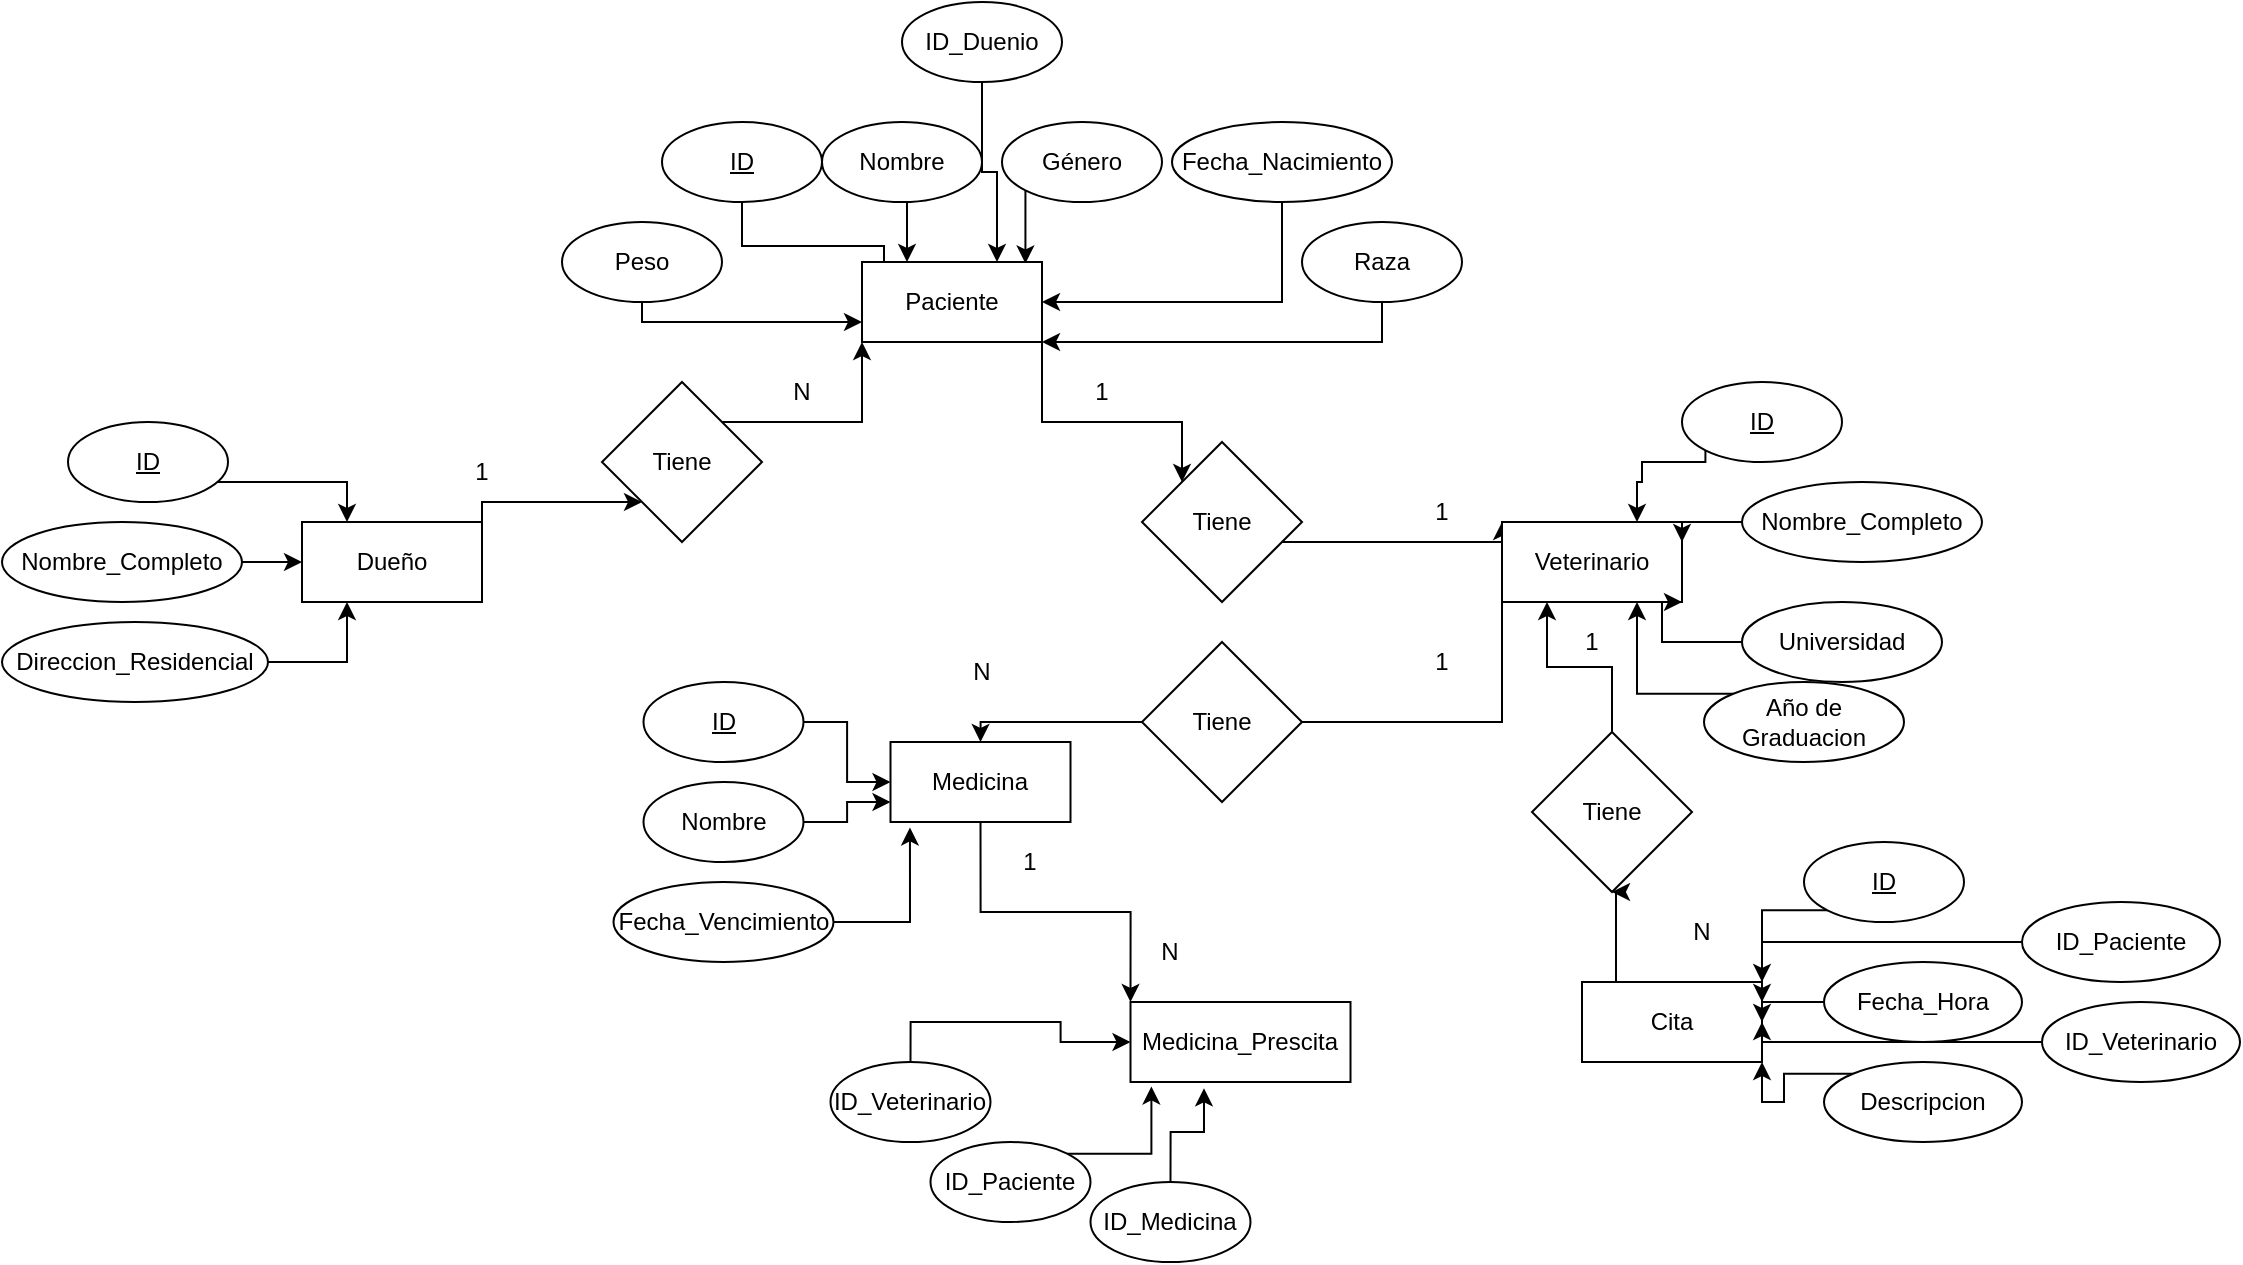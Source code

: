 <mxfile version="21.6.6" type="github">
  <diagram name="Página-1" id="gaglXOY1fkiQmku1G0-f">
    <mxGraphModel dx="1469" dy="638" grid="1" gridSize="10" guides="1" tooltips="1" connect="1" arrows="1" fold="1" page="1" pageScale="1" pageWidth="827" pageHeight="1169" math="0" shadow="0">
      <root>
        <mxCell id="0" />
        <mxCell id="1" parent="0" />
        <mxCell id="pG8nJ7djlk1emytkM-Li-5" style="edgeStyle=orthogonalEdgeStyle;rounded=0;orthogonalLoop=1;jettySize=auto;html=1;exitX=0.5;exitY=1;exitDx=0;exitDy=0;entryX=0.103;entryY=0.018;entryDx=0;entryDy=0;entryPerimeter=0;" edge="1" parent="1" source="pG8nJ7djlk1emytkM-Li-3" target="pG8nJ7djlk1emytkM-Li-18">
          <mxGeometry relative="1" as="geometry">
            <mxPoint x="780.0" y="325" as="targetPoint" />
            <Array as="points">
              <mxPoint x="710" y="302" />
              <mxPoint x="781" y="302" />
              <mxPoint x="781" y="325" />
              <mxPoint x="779" y="325" />
            </Array>
          </mxGeometry>
        </mxCell>
        <mxCell id="pG8nJ7djlk1emytkM-Li-3" value="&lt;u&gt;ID&lt;/u&gt;" style="ellipse;whiteSpace=wrap;html=1;" vertex="1" parent="1">
          <mxGeometry x="670" y="240" width="80" height="40" as="geometry" />
        </mxCell>
        <mxCell id="pG8nJ7djlk1emytkM-Li-8" style="edgeStyle=orthogonalEdgeStyle;rounded=0;orthogonalLoop=1;jettySize=auto;html=1;exitX=0.5;exitY=1;exitDx=0;exitDy=0;entryX=0.25;entryY=0;entryDx=0;entryDy=0;" edge="1" parent="1" source="pG8nJ7djlk1emytkM-Li-6" target="pG8nJ7djlk1emytkM-Li-18">
          <mxGeometry relative="1" as="geometry">
            <mxPoint x="793.096" y="307.369" as="targetPoint" />
          </mxGeometry>
        </mxCell>
        <mxCell id="pG8nJ7djlk1emytkM-Li-6" value="Nombre" style="ellipse;whiteSpace=wrap;html=1;" vertex="1" parent="1">
          <mxGeometry x="750" y="240" width="80" height="40" as="geometry" />
        </mxCell>
        <mxCell id="pG8nJ7djlk1emytkM-Li-16" style="edgeStyle=orthogonalEdgeStyle;rounded=0;orthogonalLoop=1;jettySize=auto;html=1;exitX=0.5;exitY=1;exitDx=0;exitDy=0;entryX=1;entryY=0.5;entryDx=0;entryDy=0;" edge="1" parent="1" source="pG8nJ7djlk1emytkM-Li-7" target="pG8nJ7djlk1emytkM-Li-18">
          <mxGeometry relative="1" as="geometry">
            <mxPoint x="870.0" y="325" as="targetPoint" />
          </mxGeometry>
        </mxCell>
        <mxCell id="pG8nJ7djlk1emytkM-Li-7" value="Fecha_Nacimiento" style="ellipse;whiteSpace=wrap;html=1;" vertex="1" parent="1">
          <mxGeometry x="925" y="240" width="110" height="40" as="geometry" />
        </mxCell>
        <mxCell id="pG8nJ7djlk1emytkM-Li-11" style="edgeStyle=orthogonalEdgeStyle;rounded=0;orthogonalLoop=1;jettySize=auto;html=1;exitX=0.5;exitY=1;exitDx=0;exitDy=0;entryX=0;entryY=0.75;entryDx=0;entryDy=0;" edge="1" parent="1" source="pG8nJ7djlk1emytkM-Li-10" target="pG8nJ7djlk1emytkM-Li-18">
          <mxGeometry relative="1" as="geometry">
            <mxPoint x="793.096" y="342.631" as="targetPoint" />
            <Array as="points">
              <mxPoint x="660" y="340" />
            </Array>
          </mxGeometry>
        </mxCell>
        <mxCell id="pG8nJ7djlk1emytkM-Li-10" value="Peso" style="ellipse;whiteSpace=wrap;html=1;" vertex="1" parent="1">
          <mxGeometry x="620" y="290" width="80" height="40" as="geometry" />
        </mxCell>
        <mxCell id="pG8nJ7djlk1emytkM-Li-12" value="Raza" style="ellipse;whiteSpace=wrap;html=1;" vertex="1" parent="1">
          <mxGeometry x="990" y="290" width="80" height="40" as="geometry" />
        </mxCell>
        <mxCell id="pG8nJ7djlk1emytkM-Li-15" style="edgeStyle=orthogonalEdgeStyle;rounded=0;orthogonalLoop=1;jettySize=auto;html=1;exitX=0;exitY=1;exitDx=0;exitDy=0;entryX=0.908;entryY=0.018;entryDx=0;entryDy=0;entryPerimeter=0;" edge="1" parent="1" source="pG8nJ7djlk1emytkM-Li-14" target="pG8nJ7djlk1emytkM-Li-18">
          <mxGeometry relative="1" as="geometry">
            <mxPoint x="856.904" y="307.369" as="targetPoint" />
          </mxGeometry>
        </mxCell>
        <mxCell id="pG8nJ7djlk1emytkM-Li-14" value="Género" style="ellipse;whiteSpace=wrap;html=1;" vertex="1" parent="1">
          <mxGeometry x="840" y="240" width="80" height="40" as="geometry" />
        </mxCell>
        <mxCell id="pG8nJ7djlk1emytkM-Li-19" value="" style="edgeStyle=orthogonalEdgeStyle;rounded=0;orthogonalLoop=1;jettySize=auto;html=1;exitX=0.5;exitY=1;exitDx=0;exitDy=0;entryX=1;entryY=1;entryDx=0;entryDy=0;entryPerimeter=0;" edge="1" parent="1" source="pG8nJ7djlk1emytkM-Li-12" target="pG8nJ7djlk1emytkM-Li-18">
          <mxGeometry relative="1" as="geometry">
            <mxPoint x="1030" y="330" as="sourcePoint" />
            <mxPoint x="856.904" y="342.631" as="targetPoint" />
            <Array as="points">
              <mxPoint x="1030" y="350" />
            </Array>
          </mxGeometry>
        </mxCell>
        <mxCell id="pG8nJ7djlk1emytkM-Li-46" style="edgeStyle=orthogonalEdgeStyle;rounded=0;orthogonalLoop=1;jettySize=auto;html=1;exitX=1;exitY=1;exitDx=0;exitDy=0;entryX=0;entryY=0;entryDx=0;entryDy=0;" edge="1" parent="1" source="pG8nJ7djlk1emytkM-Li-48" target="pG8nJ7djlk1emytkM-Li-29">
          <mxGeometry relative="1" as="geometry">
            <Array as="points">
              <mxPoint x="1090" y="450" />
            </Array>
          </mxGeometry>
        </mxCell>
        <mxCell id="pG8nJ7djlk1emytkM-Li-18" value="Paciente" style="rounded=0;whiteSpace=wrap;html=1;" vertex="1" parent="1">
          <mxGeometry x="770" y="310" width="90" height="40" as="geometry" />
        </mxCell>
        <mxCell id="pG8nJ7djlk1emytkM-Li-43" style="edgeStyle=orthogonalEdgeStyle;rounded=0;orthogonalLoop=1;jettySize=auto;html=1;exitX=1;exitY=0;exitDx=0;exitDy=0;entryX=0;entryY=1;entryDx=0;entryDy=0;" edge="1" parent="1" source="pG8nJ7djlk1emytkM-Li-44" target="pG8nJ7djlk1emytkM-Li-18">
          <mxGeometry relative="1" as="geometry" />
        </mxCell>
        <mxCell id="pG8nJ7djlk1emytkM-Li-20" value="Dueño" style="rounded=0;whiteSpace=wrap;html=1;" vertex="1" parent="1">
          <mxGeometry x="490" y="440" width="90" height="40" as="geometry" />
        </mxCell>
        <mxCell id="pG8nJ7djlk1emytkM-Li-26" style="edgeStyle=orthogonalEdgeStyle;rounded=0;orthogonalLoop=1;jettySize=auto;html=1;exitX=1;exitY=1;exitDx=0;exitDy=0;entryX=0.25;entryY=0;entryDx=0;entryDy=0;" edge="1" parent="1" source="pG8nJ7djlk1emytkM-Li-21" target="pG8nJ7djlk1emytkM-Li-20">
          <mxGeometry relative="1" as="geometry">
            <Array as="points">
              <mxPoint x="441" y="420" />
              <mxPoint x="513" y="420" />
            </Array>
          </mxGeometry>
        </mxCell>
        <mxCell id="pG8nJ7djlk1emytkM-Li-21" value="&lt;u&gt;ID&lt;/u&gt;" style="ellipse;whiteSpace=wrap;html=1;" vertex="1" parent="1">
          <mxGeometry x="373" y="390" width="80" height="40" as="geometry" />
        </mxCell>
        <mxCell id="pG8nJ7djlk1emytkM-Li-23" style="edgeStyle=orthogonalEdgeStyle;rounded=0;orthogonalLoop=1;jettySize=auto;html=1;exitX=0.5;exitY=1;exitDx=0;exitDy=0;entryX=0.75;entryY=0;entryDx=0;entryDy=0;" edge="1" parent="1" source="pG8nJ7djlk1emytkM-Li-22" target="pG8nJ7djlk1emytkM-Li-18">
          <mxGeometry relative="1" as="geometry">
            <Array as="points">
              <mxPoint x="830" y="265" />
              <mxPoint x="837" y="265" />
            </Array>
          </mxGeometry>
        </mxCell>
        <mxCell id="pG8nJ7djlk1emytkM-Li-22" value="ID_Duenio" style="ellipse;whiteSpace=wrap;html=1;" vertex="1" parent="1">
          <mxGeometry x="790" y="180" width="80" height="40" as="geometry" />
        </mxCell>
        <mxCell id="pG8nJ7djlk1emytkM-Li-27" style="edgeStyle=orthogonalEdgeStyle;rounded=0;orthogonalLoop=1;jettySize=auto;html=1;entryX=0;entryY=0.5;entryDx=0;entryDy=0;" edge="1" parent="1" source="pG8nJ7djlk1emytkM-Li-24" target="pG8nJ7djlk1emytkM-Li-20">
          <mxGeometry relative="1" as="geometry" />
        </mxCell>
        <mxCell id="pG8nJ7djlk1emytkM-Li-24" value="Nombre_Completo" style="ellipse;whiteSpace=wrap;html=1;" vertex="1" parent="1">
          <mxGeometry x="340" y="440" width="120" height="40" as="geometry" />
        </mxCell>
        <mxCell id="pG8nJ7djlk1emytkM-Li-28" style="edgeStyle=orthogonalEdgeStyle;rounded=0;orthogonalLoop=1;jettySize=auto;html=1;exitX=1;exitY=0.5;exitDx=0;exitDy=0;entryX=0.25;entryY=1;entryDx=0;entryDy=0;" edge="1" parent="1" source="pG8nJ7djlk1emytkM-Li-25" target="pG8nJ7djlk1emytkM-Li-20">
          <mxGeometry relative="1" as="geometry" />
        </mxCell>
        <mxCell id="pG8nJ7djlk1emytkM-Li-25" value="Direccion_Residencial" style="ellipse;whiteSpace=wrap;html=1;" vertex="1" parent="1">
          <mxGeometry x="340" y="490" width="133" height="40" as="geometry" />
        </mxCell>
        <mxCell id="pG8nJ7djlk1emytkM-Li-83" style="edgeStyle=orthogonalEdgeStyle;rounded=0;orthogonalLoop=1;jettySize=auto;html=1;exitX=0;exitY=1;exitDx=0;exitDy=0;entryX=0.5;entryY=0;entryDx=0;entryDy=0;" edge="1" parent="1" source="pG8nJ7djlk1emytkM-Li-84" target="pG8nJ7djlk1emytkM-Li-39">
          <mxGeometry relative="1" as="geometry">
            <mxPoint x="1020" y="530" as="targetPoint" />
            <Array as="points">
              <mxPoint x="829" y="540" />
            </Array>
          </mxGeometry>
        </mxCell>
        <mxCell id="pG8nJ7djlk1emytkM-Li-29" value="Veterinario" style="rounded=0;whiteSpace=wrap;html=1;" vertex="1" parent="1">
          <mxGeometry x="1090" y="440" width="90" height="40" as="geometry" />
        </mxCell>
        <mxCell id="pG8nJ7djlk1emytkM-Li-35" style="edgeStyle=orthogonalEdgeStyle;rounded=0;orthogonalLoop=1;jettySize=auto;html=1;exitX=0;exitY=0.5;exitDx=0;exitDy=0;entryX=1;entryY=0.25;entryDx=0;entryDy=0;" edge="1" parent="1" source="pG8nJ7djlk1emytkM-Li-30" target="pG8nJ7djlk1emytkM-Li-29">
          <mxGeometry relative="1" as="geometry" />
        </mxCell>
        <mxCell id="pG8nJ7djlk1emytkM-Li-30" value="Nombre_Completo" style="ellipse;whiteSpace=wrap;html=1;" vertex="1" parent="1">
          <mxGeometry x="1210" y="420" width="120" height="40" as="geometry" />
        </mxCell>
        <mxCell id="pG8nJ7djlk1emytkM-Li-36" style="edgeStyle=orthogonalEdgeStyle;rounded=0;orthogonalLoop=1;jettySize=auto;html=1;exitX=0;exitY=0.5;exitDx=0;exitDy=0;entryX=1;entryY=1;entryDx=0;entryDy=0;" edge="1" parent="1" source="pG8nJ7djlk1emytkM-Li-31" target="pG8nJ7djlk1emytkM-Li-29">
          <mxGeometry relative="1" as="geometry">
            <Array as="points">
              <mxPoint x="1170" y="500" />
              <mxPoint x="1170" y="480" />
            </Array>
          </mxGeometry>
        </mxCell>
        <mxCell id="pG8nJ7djlk1emytkM-Li-31" value="Universidad" style="ellipse;whiteSpace=wrap;html=1;" vertex="1" parent="1">
          <mxGeometry x="1210" y="480" width="100" height="40" as="geometry" />
        </mxCell>
        <mxCell id="pG8nJ7djlk1emytkM-Li-34" style="edgeStyle=orthogonalEdgeStyle;rounded=0;orthogonalLoop=1;jettySize=auto;html=1;exitX=0;exitY=1;exitDx=0;exitDy=0;entryX=0.75;entryY=0;entryDx=0;entryDy=0;" edge="1" parent="1" source="pG8nJ7djlk1emytkM-Li-32" target="pG8nJ7djlk1emytkM-Li-29">
          <mxGeometry relative="1" as="geometry">
            <Array as="points">
              <mxPoint x="1192" y="410" />
              <mxPoint x="1160" y="410" />
              <mxPoint x="1160" y="420" />
              <mxPoint x="1157" y="420" />
            </Array>
          </mxGeometry>
        </mxCell>
        <mxCell id="pG8nJ7djlk1emytkM-Li-32" value="&lt;u&gt;ID&lt;/u&gt;" style="ellipse;whiteSpace=wrap;html=1;" vertex="1" parent="1">
          <mxGeometry x="1180" y="370" width="80" height="40" as="geometry" />
        </mxCell>
        <mxCell id="pG8nJ7djlk1emytkM-Li-37" style="edgeStyle=orthogonalEdgeStyle;rounded=0;orthogonalLoop=1;jettySize=auto;html=1;exitX=0;exitY=0;exitDx=0;exitDy=0;entryX=0.75;entryY=1;entryDx=0;entryDy=0;" edge="1" parent="1" source="pG8nJ7djlk1emytkM-Li-33" target="pG8nJ7djlk1emytkM-Li-29">
          <mxGeometry relative="1" as="geometry">
            <Array as="points">
              <mxPoint x="1158" y="526" />
            </Array>
          </mxGeometry>
        </mxCell>
        <mxCell id="pG8nJ7djlk1emytkM-Li-33" value="Año de Graduacion" style="ellipse;whiteSpace=wrap;html=1;" vertex="1" parent="1">
          <mxGeometry x="1191" y="520" width="100" height="40" as="geometry" />
        </mxCell>
        <mxCell id="pG8nJ7djlk1emytkM-Li-62" style="edgeStyle=orthogonalEdgeStyle;rounded=0;orthogonalLoop=1;jettySize=auto;html=1;exitX=0.5;exitY=0;exitDx=0;exitDy=0;entryX=0.25;entryY=1;entryDx=0;entryDy=0;" edge="1" parent="1" source="pG8nJ7djlk1emytkM-Li-68" target="pG8nJ7djlk1emytkM-Li-29">
          <mxGeometry relative="1" as="geometry" />
        </mxCell>
        <mxCell id="pG8nJ7djlk1emytkM-Li-38" value="Cita" style="rounded=0;whiteSpace=wrap;html=1;" vertex="1" parent="1">
          <mxGeometry x="1130" y="670" width="90" height="40" as="geometry" />
        </mxCell>
        <mxCell id="pG8nJ7djlk1emytkM-Li-81" style="edgeStyle=orthogonalEdgeStyle;rounded=0;orthogonalLoop=1;jettySize=auto;html=1;exitX=0.5;exitY=1;exitDx=0;exitDy=0;entryX=0;entryY=0;entryDx=0;entryDy=0;" edge="1" parent="1" source="pG8nJ7djlk1emytkM-Li-39" target="pG8nJ7djlk1emytkM-Li-72">
          <mxGeometry relative="1" as="geometry" />
        </mxCell>
        <mxCell id="pG8nJ7djlk1emytkM-Li-39" value="Medicina" style="rounded=0;whiteSpace=wrap;html=1;" vertex="1" parent="1">
          <mxGeometry x="784.25" y="550" width="90" height="40" as="geometry" />
        </mxCell>
        <mxCell id="pG8nJ7djlk1emytkM-Li-65" style="edgeStyle=orthogonalEdgeStyle;rounded=0;orthogonalLoop=1;jettySize=auto;html=1;exitX=1;exitY=0.5;exitDx=0;exitDy=0;entryX=0;entryY=0.5;entryDx=0;entryDy=0;" edge="1" parent="1" source="pG8nJ7djlk1emytkM-Li-40" target="pG8nJ7djlk1emytkM-Li-39">
          <mxGeometry relative="1" as="geometry" />
        </mxCell>
        <mxCell id="pG8nJ7djlk1emytkM-Li-40" value="&lt;u&gt;ID&lt;/u&gt;" style="ellipse;whiteSpace=wrap;html=1;" vertex="1" parent="1">
          <mxGeometry x="660.75" y="520" width="80" height="40" as="geometry" />
        </mxCell>
        <mxCell id="pG8nJ7djlk1emytkM-Li-66" style="edgeStyle=orthogonalEdgeStyle;rounded=0;orthogonalLoop=1;jettySize=auto;html=1;exitX=1;exitY=0.5;exitDx=0;exitDy=0;entryX=0;entryY=0.75;entryDx=0;entryDy=0;" edge="1" parent="1" source="pG8nJ7djlk1emytkM-Li-41" target="pG8nJ7djlk1emytkM-Li-39">
          <mxGeometry relative="1" as="geometry" />
        </mxCell>
        <mxCell id="pG8nJ7djlk1emytkM-Li-41" value="Nombre" style="ellipse;whiteSpace=wrap;html=1;" vertex="1" parent="1">
          <mxGeometry x="660.75" y="570" width="80" height="40" as="geometry" />
        </mxCell>
        <mxCell id="pG8nJ7djlk1emytkM-Li-67" style="edgeStyle=orthogonalEdgeStyle;rounded=0;orthogonalLoop=1;jettySize=auto;html=1;exitX=1;exitY=0.5;exitDx=0;exitDy=0;entryX=0.108;entryY=1.068;entryDx=0;entryDy=0;entryPerimeter=0;" edge="1" parent="1" source="pG8nJ7djlk1emytkM-Li-42" target="pG8nJ7djlk1emytkM-Li-39">
          <mxGeometry relative="1" as="geometry" />
        </mxCell>
        <mxCell id="pG8nJ7djlk1emytkM-Li-42" value="Fecha_Vencimiento" style="ellipse;whiteSpace=wrap;html=1;" vertex="1" parent="1">
          <mxGeometry x="645.75" y="620" width="110" height="40" as="geometry" />
        </mxCell>
        <mxCell id="pG8nJ7djlk1emytkM-Li-45" value="" style="edgeStyle=orthogonalEdgeStyle;rounded=0;orthogonalLoop=1;jettySize=auto;html=1;exitX=1;exitY=0;exitDx=0;exitDy=0;entryX=0;entryY=1;entryDx=0;entryDy=0;" edge="1" parent="1" source="pG8nJ7djlk1emytkM-Li-20" target="pG8nJ7djlk1emytkM-Li-44">
          <mxGeometry relative="1" as="geometry">
            <mxPoint x="580" y="440" as="sourcePoint" />
            <mxPoint x="770" y="350" as="targetPoint" />
            <Array as="points">
              <mxPoint x="580" y="430" />
            </Array>
          </mxGeometry>
        </mxCell>
        <mxCell id="pG8nJ7djlk1emytkM-Li-44" value="Tiene" style="rhombus;whiteSpace=wrap;html=1;" vertex="1" parent="1">
          <mxGeometry x="640" y="370" width="80" height="80" as="geometry" />
        </mxCell>
        <mxCell id="pG8nJ7djlk1emytkM-Li-47" value="" style="edgeStyle=orthogonalEdgeStyle;rounded=0;orthogonalLoop=1;jettySize=auto;html=1;exitX=1;exitY=1;exitDx=0;exitDy=0;entryX=0;entryY=0;entryDx=0;entryDy=0;" edge="1" parent="1" source="pG8nJ7djlk1emytkM-Li-18" target="pG8nJ7djlk1emytkM-Li-48">
          <mxGeometry relative="1" as="geometry">
            <mxPoint x="860" y="350" as="sourcePoint" />
            <mxPoint x="1090" y="440" as="targetPoint" />
            <Array as="points">
              <mxPoint x="860" y="390" />
              <mxPoint x="930" y="390" />
            </Array>
          </mxGeometry>
        </mxCell>
        <mxCell id="pG8nJ7djlk1emytkM-Li-48" value="Tiene" style="rhombus;whiteSpace=wrap;html=1;" vertex="1" parent="1">
          <mxGeometry x="910" y="400" width="80" height="80" as="geometry" />
        </mxCell>
        <mxCell id="pG8nJ7djlk1emytkM-Li-49" value="1" style="text;html=1;strokeColor=none;fillColor=none;align=center;verticalAlign=middle;whiteSpace=wrap;rounded=0;" vertex="1" parent="1">
          <mxGeometry x="550" y="400" width="60" height="30" as="geometry" />
        </mxCell>
        <mxCell id="pG8nJ7djlk1emytkM-Li-50" value="N" style="text;html=1;strokeColor=none;fillColor=none;align=center;verticalAlign=middle;whiteSpace=wrap;rounded=0;" vertex="1" parent="1">
          <mxGeometry x="710" y="360" width="60" height="30" as="geometry" />
        </mxCell>
        <mxCell id="pG8nJ7djlk1emytkM-Li-57" style="edgeStyle=orthogonalEdgeStyle;rounded=0;orthogonalLoop=1;jettySize=auto;html=1;exitX=0;exitY=1;exitDx=0;exitDy=0;entryX=1;entryY=0;entryDx=0;entryDy=0;" edge="1" parent="1" source="pG8nJ7djlk1emytkM-Li-51" target="pG8nJ7djlk1emytkM-Li-38">
          <mxGeometry relative="1" as="geometry" />
        </mxCell>
        <mxCell id="pG8nJ7djlk1emytkM-Li-51" value="&lt;u&gt;ID&lt;/u&gt;" style="ellipse;whiteSpace=wrap;html=1;" vertex="1" parent="1">
          <mxGeometry x="1241" y="600" width="80" height="40" as="geometry" />
        </mxCell>
        <mxCell id="pG8nJ7djlk1emytkM-Li-58" style="edgeStyle=orthogonalEdgeStyle;rounded=0;orthogonalLoop=1;jettySize=auto;html=1;exitX=0;exitY=0.5;exitDx=0;exitDy=0;entryX=1;entryY=0.5;entryDx=0;entryDy=0;" edge="1" parent="1" source="pG8nJ7djlk1emytkM-Li-52" target="pG8nJ7djlk1emytkM-Li-38">
          <mxGeometry relative="1" as="geometry" />
        </mxCell>
        <mxCell id="pG8nJ7djlk1emytkM-Li-52" value="Fecha_Hora" style="ellipse;whiteSpace=wrap;html=1;" vertex="1" parent="1">
          <mxGeometry x="1251" y="660" width="99" height="40" as="geometry" />
        </mxCell>
        <mxCell id="pG8nJ7djlk1emytkM-Li-59" style="edgeStyle=orthogonalEdgeStyle;rounded=0;orthogonalLoop=1;jettySize=auto;html=1;exitX=0;exitY=0;exitDx=0;exitDy=0;entryX=1;entryY=1;entryDx=0;entryDy=0;" edge="1" parent="1" source="pG8nJ7djlk1emytkM-Li-53" target="pG8nJ7djlk1emytkM-Li-38">
          <mxGeometry relative="1" as="geometry" />
        </mxCell>
        <mxCell id="pG8nJ7djlk1emytkM-Li-53" value="Descripcion" style="ellipse;whiteSpace=wrap;html=1;" vertex="1" parent="1">
          <mxGeometry x="1251" y="710" width="99" height="40" as="geometry" />
        </mxCell>
        <mxCell id="pG8nJ7djlk1emytkM-Li-61" style="edgeStyle=orthogonalEdgeStyle;rounded=0;orthogonalLoop=1;jettySize=auto;html=1;exitX=0;exitY=0.5;exitDx=0;exitDy=0;entryX=1;entryY=0.25;entryDx=0;entryDy=0;" edge="1" parent="1" source="pG8nJ7djlk1emytkM-Li-54" target="pG8nJ7djlk1emytkM-Li-38">
          <mxGeometry relative="1" as="geometry">
            <Array as="points">
              <mxPoint x="1220" y="650" />
            </Array>
          </mxGeometry>
        </mxCell>
        <mxCell id="pG8nJ7djlk1emytkM-Li-54" value="ID_Paciente" style="ellipse;whiteSpace=wrap;html=1;" vertex="1" parent="1">
          <mxGeometry x="1350" y="630" width="99" height="40" as="geometry" />
        </mxCell>
        <mxCell id="pG8nJ7djlk1emytkM-Li-60" style="edgeStyle=orthogonalEdgeStyle;rounded=0;orthogonalLoop=1;jettySize=auto;html=1;exitX=0;exitY=0.5;exitDx=0;exitDy=0;entryX=1;entryY=0.5;entryDx=0;entryDy=0;" edge="1" parent="1" source="pG8nJ7djlk1emytkM-Li-56" target="pG8nJ7djlk1emytkM-Li-38">
          <mxGeometry relative="1" as="geometry">
            <Array as="points">
              <mxPoint x="1220" y="700" />
            </Array>
          </mxGeometry>
        </mxCell>
        <mxCell id="pG8nJ7djlk1emytkM-Li-56" value="ID_Veterinario" style="ellipse;whiteSpace=wrap;html=1;" vertex="1" parent="1">
          <mxGeometry x="1360" y="680" width="99" height="40" as="geometry" />
        </mxCell>
        <mxCell id="pG8nJ7djlk1emytkM-Li-63" value="1" style="text;html=1;strokeColor=none;fillColor=none;align=center;verticalAlign=middle;whiteSpace=wrap;rounded=0;" vertex="1" parent="1">
          <mxGeometry x="860" y="360" width="60" height="30" as="geometry" />
        </mxCell>
        <mxCell id="pG8nJ7djlk1emytkM-Li-64" value="1" style="text;html=1;strokeColor=none;fillColor=none;align=center;verticalAlign=middle;whiteSpace=wrap;rounded=0;" vertex="1" parent="1">
          <mxGeometry x="1030" y="420" width="60" height="30" as="geometry" />
        </mxCell>
        <mxCell id="pG8nJ7djlk1emytkM-Li-69" value="" style="edgeStyle=orthogonalEdgeStyle;rounded=0;orthogonalLoop=1;jettySize=auto;html=1;exitX=0.5;exitY=0;exitDx=0;exitDy=0;entryX=0.5;entryY=1;entryDx=0;entryDy=0;" edge="1" parent="1" source="pG8nJ7djlk1emytkM-Li-38" target="pG8nJ7djlk1emytkM-Li-68">
          <mxGeometry relative="1" as="geometry">
            <mxPoint x="1175" y="660" as="sourcePoint" />
            <mxPoint x="1146.667" y="606.667" as="targetPoint" />
            <Array as="points">
              <mxPoint x="1147" y="670" />
              <mxPoint x="1147" y="625" />
            </Array>
          </mxGeometry>
        </mxCell>
        <mxCell id="pG8nJ7djlk1emytkM-Li-68" value="Tiene" style="rhombus;whiteSpace=wrap;html=1;" vertex="1" parent="1">
          <mxGeometry x="1105" y="545" width="80" height="80" as="geometry" />
        </mxCell>
        <mxCell id="pG8nJ7djlk1emytkM-Li-70" value="N" style="text;html=1;strokeColor=none;fillColor=none;align=center;verticalAlign=middle;whiteSpace=wrap;rounded=0;" vertex="1" parent="1">
          <mxGeometry x="1160" y="630" width="60" height="30" as="geometry" />
        </mxCell>
        <mxCell id="pG8nJ7djlk1emytkM-Li-71" value="1" style="text;html=1;strokeColor=none;fillColor=none;align=center;verticalAlign=middle;whiteSpace=wrap;rounded=0;" vertex="1" parent="1">
          <mxGeometry x="1105" y="485" width="60" height="30" as="geometry" />
        </mxCell>
        <mxCell id="pG8nJ7djlk1emytkM-Li-72" value="Medicina_Prescita" style="rounded=0;whiteSpace=wrap;html=1;" vertex="1" parent="1">
          <mxGeometry x="904.25" y="680" width="110" height="40" as="geometry" />
        </mxCell>
        <mxCell id="pG8nJ7djlk1emytkM-Li-78" style="edgeStyle=orthogonalEdgeStyle;rounded=0;orthogonalLoop=1;jettySize=auto;html=1;exitX=0.5;exitY=0;exitDx=0;exitDy=0;entryX=0;entryY=0.5;entryDx=0;entryDy=0;" edge="1" parent="1" source="pG8nJ7djlk1emytkM-Li-75" target="pG8nJ7djlk1emytkM-Li-72">
          <mxGeometry relative="1" as="geometry" />
        </mxCell>
        <mxCell id="pG8nJ7djlk1emytkM-Li-75" value="ID_Veterinario" style="ellipse;whiteSpace=wrap;html=1;" vertex="1" parent="1">
          <mxGeometry x="754.25" y="710" width="80" height="40" as="geometry" />
        </mxCell>
        <mxCell id="pG8nJ7djlk1emytkM-Li-79" style="edgeStyle=orthogonalEdgeStyle;rounded=0;orthogonalLoop=1;jettySize=auto;html=1;exitX=1;exitY=0;exitDx=0;exitDy=0;entryX=0.095;entryY=1.056;entryDx=0;entryDy=0;entryPerimeter=0;" edge="1" parent="1" source="pG8nJ7djlk1emytkM-Li-76" target="pG8nJ7djlk1emytkM-Li-72">
          <mxGeometry relative="1" as="geometry" />
        </mxCell>
        <mxCell id="pG8nJ7djlk1emytkM-Li-76" value="ID_Paciente" style="ellipse;whiteSpace=wrap;html=1;" vertex="1" parent="1">
          <mxGeometry x="804.25" y="750" width="80" height="40" as="geometry" />
        </mxCell>
        <mxCell id="pG8nJ7djlk1emytkM-Li-80" style="edgeStyle=orthogonalEdgeStyle;rounded=0;orthogonalLoop=1;jettySize=auto;html=1;exitX=0.5;exitY=0;exitDx=0;exitDy=0;entryX=0.334;entryY=1.079;entryDx=0;entryDy=0;entryPerimeter=0;" edge="1" parent="1" source="pG8nJ7djlk1emytkM-Li-77" target="pG8nJ7djlk1emytkM-Li-72">
          <mxGeometry relative="1" as="geometry" />
        </mxCell>
        <mxCell id="pG8nJ7djlk1emytkM-Li-77" value="ID_Medicina" style="ellipse;whiteSpace=wrap;html=1;" vertex="1" parent="1">
          <mxGeometry x="884.25" y="770" width="80" height="40" as="geometry" />
        </mxCell>
        <mxCell id="pG8nJ7djlk1emytkM-Li-85" value="" style="edgeStyle=orthogonalEdgeStyle;rounded=0;orthogonalLoop=1;jettySize=auto;html=1;exitX=0;exitY=1;exitDx=0;exitDy=0;entryX=0.5;entryY=0;entryDx=0;entryDy=0;" edge="1" parent="1" source="pG8nJ7djlk1emytkM-Li-29" target="pG8nJ7djlk1emytkM-Li-84">
          <mxGeometry relative="1" as="geometry">
            <mxPoint x="829" y="550" as="targetPoint" />
            <mxPoint x="1090" y="480" as="sourcePoint" />
            <Array as="points">
              <mxPoint x="1090" y="540" />
            </Array>
          </mxGeometry>
        </mxCell>
        <mxCell id="pG8nJ7djlk1emytkM-Li-84" value="Tiene" style="rhombus;whiteSpace=wrap;html=1;" vertex="1" parent="1">
          <mxGeometry x="910" y="500" width="80" height="80" as="geometry" />
        </mxCell>
        <mxCell id="pG8nJ7djlk1emytkM-Li-86" value="1" style="text;html=1;strokeColor=none;fillColor=none;align=center;verticalAlign=middle;whiteSpace=wrap;rounded=0;" vertex="1" parent="1">
          <mxGeometry x="1030" y="495" width="60" height="30" as="geometry" />
        </mxCell>
        <mxCell id="pG8nJ7djlk1emytkM-Li-87" value="N" style="text;html=1;strokeColor=none;fillColor=none;align=center;verticalAlign=middle;whiteSpace=wrap;rounded=0;" vertex="1" parent="1">
          <mxGeometry x="800" y="500" width="60" height="30" as="geometry" />
        </mxCell>
        <mxCell id="pG8nJ7djlk1emytkM-Li-88" value="1" style="text;html=1;strokeColor=none;fillColor=none;align=center;verticalAlign=middle;whiteSpace=wrap;rounded=0;" vertex="1" parent="1">
          <mxGeometry x="824.25" y="595" width="60" height="30" as="geometry" />
        </mxCell>
        <mxCell id="pG8nJ7djlk1emytkM-Li-89" value="N" style="text;html=1;strokeColor=none;fillColor=none;align=center;verticalAlign=middle;whiteSpace=wrap;rounded=0;" vertex="1" parent="1">
          <mxGeometry x="894.25" y="640" width="60" height="30" as="geometry" />
        </mxCell>
      </root>
    </mxGraphModel>
  </diagram>
</mxfile>
